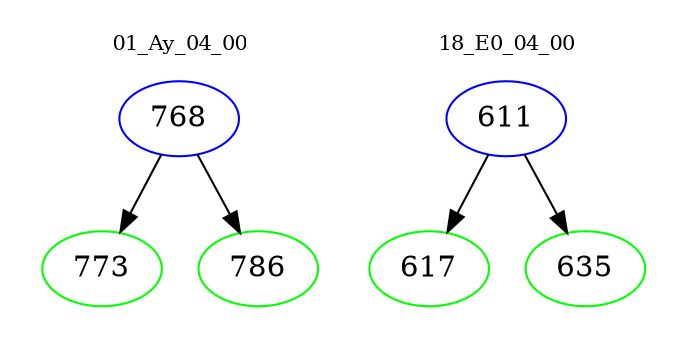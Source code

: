 digraph{
subgraph cluster_0 {
color = white
label = "01_Ay_04_00";
fontsize=10;
T0_768 [label="768", color="blue"]
T0_768 -> T0_773 [color="black"]
T0_773 [label="773", color="green"]
T0_768 -> T0_786 [color="black"]
T0_786 [label="786", color="green"]
}
subgraph cluster_1 {
color = white
label = "18_E0_04_00";
fontsize=10;
T1_611 [label="611", color="blue"]
T1_611 -> T1_617 [color="black"]
T1_617 [label="617", color="green"]
T1_611 -> T1_635 [color="black"]
T1_635 [label="635", color="green"]
}
}
